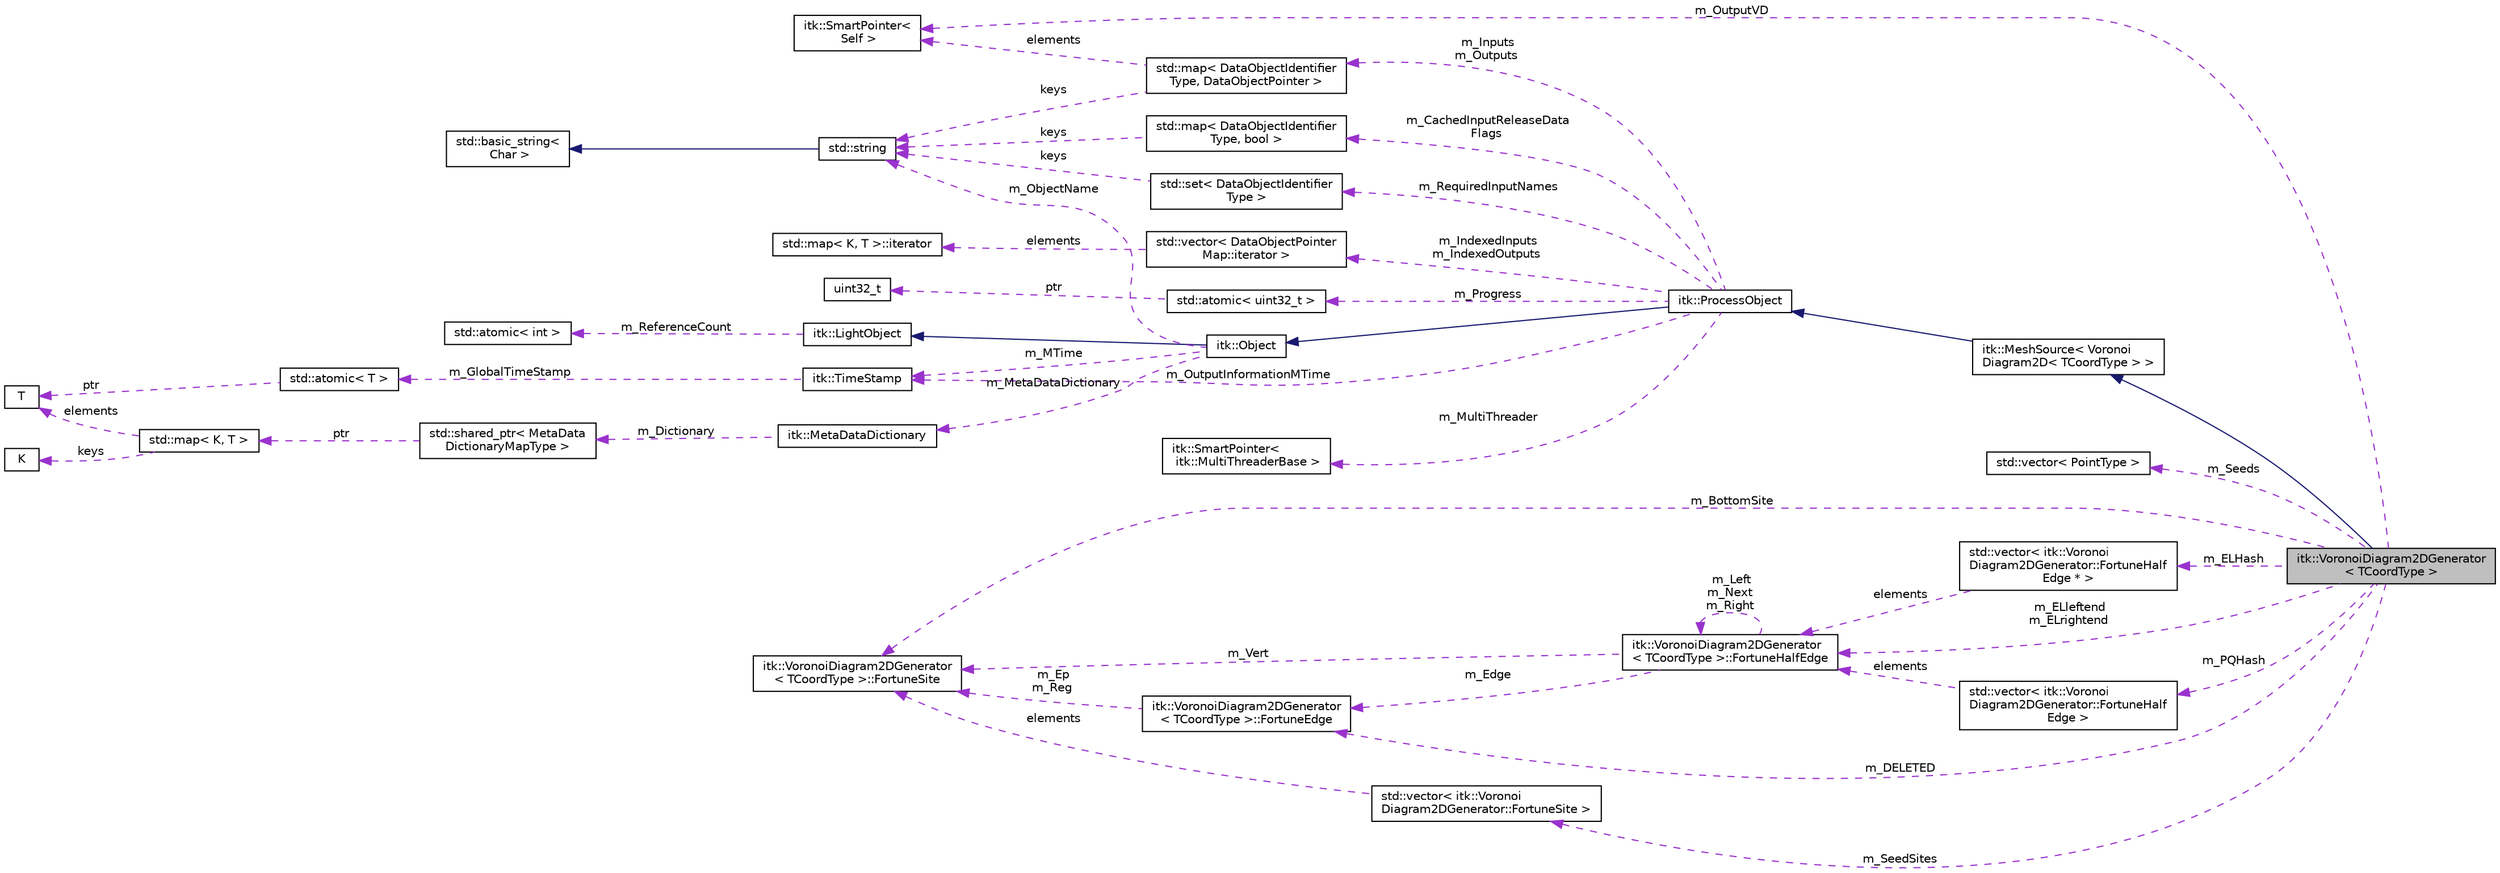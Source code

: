digraph "itk::VoronoiDiagram2DGenerator&lt; TCoordType &gt;"
{
 // LATEX_PDF_SIZE
  edge [fontname="Helvetica",fontsize="10",labelfontname="Helvetica",labelfontsize="10"];
  node [fontname="Helvetica",fontsize="10",shape=record];
  rankdir="LR";
  Node1 [label="itk::VoronoiDiagram2DGenerator\l\< TCoordType \>",height=0.2,width=0.4,color="black", fillcolor="grey75", style="filled", fontcolor="black",tooltip="Implement the Sweep Line Algorithm for the construction of the 2D Voronoi Diagram."];
  Node2 -> Node1 [dir="back",color="midnightblue",fontsize="10",style="solid",fontname="Helvetica"];
  Node2 [label="itk::MeshSource\< Voronoi\lDiagram2D\< TCoordType \> \>",height=0.2,width=0.4,color="black", fillcolor="white", style="filled",URL="$classitk_1_1MeshSource.html",tooltip=" "];
  Node3 -> Node2 [dir="back",color="midnightblue",fontsize="10",style="solid",fontname="Helvetica"];
  Node3 [label="itk::ProcessObject",height=0.2,width=0.4,color="black", fillcolor="white", style="filled",URL="$classitk_1_1ProcessObject.html",tooltip="The base class for all process objects (source, filters, mappers) in the Insight data processing pipe..."];
  Node4 -> Node3 [dir="back",color="midnightblue",fontsize="10",style="solid",fontname="Helvetica"];
  Node4 [label="itk::Object",height=0.2,width=0.4,color="black", fillcolor="white", style="filled",URL="$classitk_1_1Object.html",tooltip="Base class for most ITK classes."];
  Node5 -> Node4 [dir="back",color="midnightblue",fontsize="10",style="solid",fontname="Helvetica"];
  Node5 [label="itk::LightObject",height=0.2,width=0.4,color="black", fillcolor="white", style="filled",URL="$classitk_1_1LightObject.html",tooltip="Light weight base class for most itk classes."];
  Node6 -> Node5 [dir="back",color="darkorchid3",fontsize="10",style="dashed",label=" m_ReferenceCount" ,fontname="Helvetica"];
  Node6 [label="std::atomic\< int \>",height=0.2,width=0.4,color="black", fillcolor="white", style="filled",tooltip=" "];
  Node7 -> Node4 [dir="back",color="darkorchid3",fontsize="10",style="dashed",label=" m_MTime" ,fontname="Helvetica"];
  Node7 [label="itk::TimeStamp",height=0.2,width=0.4,color="black", fillcolor="white", style="filled",URL="$classitk_1_1TimeStamp.html",tooltip="Generate a unique, increasing time value."];
  Node8 -> Node7 [dir="back",color="darkorchid3",fontsize="10",style="dashed",label=" m_GlobalTimeStamp" ,fontname="Helvetica"];
  Node8 [label="std::atomic\< T \>",height=0.2,width=0.4,color="black", fillcolor="white", style="filled",tooltip=" "];
  Node9 -> Node8 [dir="back",color="darkorchid3",fontsize="10",style="dashed",label=" ptr" ,fontname="Helvetica"];
  Node9 [label="T",height=0.2,width=0.4,color="black", fillcolor="white", style="filled",tooltip=" "];
  Node10 -> Node4 [dir="back",color="darkorchid3",fontsize="10",style="dashed",label=" m_MetaDataDictionary" ,fontname="Helvetica"];
  Node10 [label="itk::MetaDataDictionary",height=0.2,width=0.4,color="black", fillcolor="white", style="filled",URL="$classitk_1_1MetaDataDictionary.html",tooltip="Provides a mechanism for storing a collection of arbitrary data types."];
  Node11 -> Node10 [dir="back",color="darkorchid3",fontsize="10",style="dashed",label=" m_Dictionary" ,fontname="Helvetica"];
  Node11 [label="std::shared_ptr\< MetaData\lDictionaryMapType \>",height=0.2,width=0.4,color="black", fillcolor="white", style="filled",tooltip=" "];
  Node12 -> Node11 [dir="back",color="darkorchid3",fontsize="10",style="dashed",label=" ptr" ,fontname="Helvetica"];
  Node12 [label="std::map\< K, T \>",height=0.2,width=0.4,color="black", fillcolor="white", style="filled",tooltip=" "];
  Node13 -> Node12 [dir="back",color="darkorchid3",fontsize="10",style="dashed",label=" keys" ,fontname="Helvetica"];
  Node13 [label="K",height=0.2,width=0.4,color="black", fillcolor="white", style="filled",tooltip=" "];
  Node9 -> Node12 [dir="back",color="darkorchid3",fontsize="10",style="dashed",label=" elements" ,fontname="Helvetica"];
  Node14 -> Node4 [dir="back",color="darkorchid3",fontsize="10",style="dashed",label=" m_ObjectName" ,fontname="Helvetica"];
  Node14 [label="std::string",height=0.2,width=0.4,color="black", fillcolor="white", style="filled",tooltip=" "];
  Node15 -> Node14 [dir="back",color="midnightblue",fontsize="10",style="solid",fontname="Helvetica"];
  Node15 [label="std::basic_string\<\l Char \>",height=0.2,width=0.4,color="black", fillcolor="white", style="filled",tooltip=" "];
  Node7 -> Node3 [dir="back",color="darkorchid3",fontsize="10",style="dashed",label=" m_OutputInformationMTime" ,fontname="Helvetica"];
  Node16 -> Node3 [dir="back",color="darkorchid3",fontsize="10",style="dashed",label=" m_Inputs\nm_Outputs" ,fontname="Helvetica"];
  Node16 [label="std::map\< DataObjectIdentifier\lType, DataObjectPointer \>",height=0.2,width=0.4,color="black", fillcolor="white", style="filled",tooltip=" "];
  Node14 -> Node16 [dir="back",color="darkorchid3",fontsize="10",style="dashed",label=" keys" ,fontname="Helvetica"];
  Node17 -> Node16 [dir="back",color="darkorchid3",fontsize="10",style="dashed",label=" elements" ,fontname="Helvetica"];
  Node17 [label="itk::SmartPointer\<\l Self \>",height=0.2,width=0.4,color="black", fillcolor="white", style="filled",URL="$classitk_1_1SmartPointer.html",tooltip=" "];
  Node18 -> Node3 [dir="back",color="darkorchid3",fontsize="10",style="dashed",label=" m_IndexedInputs\nm_IndexedOutputs" ,fontname="Helvetica"];
  Node18 [label="std::vector\< DataObjectPointer\lMap::iterator \>",height=0.2,width=0.4,color="black", fillcolor="white", style="filled",tooltip=" "];
  Node19 -> Node18 [dir="back",color="darkorchid3",fontsize="10",style="dashed",label=" elements" ,fontname="Helvetica"];
  Node19 [label="std::map\< K, T \>::iterator",height=0.2,width=0.4,color="black", fillcolor="white", style="filled",tooltip=" "];
  Node20 -> Node3 [dir="back",color="darkorchid3",fontsize="10",style="dashed",label=" m_CachedInputReleaseData\lFlags" ,fontname="Helvetica"];
  Node20 [label="std::map\< DataObjectIdentifier\lType, bool \>",height=0.2,width=0.4,color="black", fillcolor="white", style="filled",tooltip=" "];
  Node14 -> Node20 [dir="back",color="darkorchid3",fontsize="10",style="dashed",label=" keys" ,fontname="Helvetica"];
  Node21 -> Node3 [dir="back",color="darkorchid3",fontsize="10",style="dashed",label=" m_RequiredInputNames" ,fontname="Helvetica"];
  Node21 [label="std::set\< DataObjectIdentifier\lType \>",height=0.2,width=0.4,color="black", fillcolor="white", style="filled",tooltip=" "];
  Node14 -> Node21 [dir="back",color="darkorchid3",fontsize="10",style="dashed",label=" keys" ,fontname="Helvetica"];
  Node22 -> Node3 [dir="back",color="darkorchid3",fontsize="10",style="dashed",label=" m_Progress" ,fontname="Helvetica"];
  Node22 [label="std::atomic\< uint32_t \>",height=0.2,width=0.4,color="black", fillcolor="white", style="filled",tooltip=" "];
  Node23 -> Node22 [dir="back",color="darkorchid3",fontsize="10",style="dashed",label=" ptr" ,fontname="Helvetica"];
  Node23 [label="uint32_t",height=0.2,width=0.4,color="black", fillcolor="white", style="filled",tooltip=" "];
  Node24 -> Node3 [dir="back",color="darkorchid3",fontsize="10",style="dashed",label=" m_MultiThreader" ,fontname="Helvetica"];
  Node24 [label="itk::SmartPointer\<\l itk::MultiThreaderBase \>",height=0.2,width=0.4,color="black", fillcolor="white", style="filled",URL="$classitk_1_1SmartPointer.html",tooltip=" "];
  Node17 -> Node1 [dir="back",color="darkorchid3",fontsize="10",style="dashed",label=" m_OutputVD" ,fontname="Helvetica"];
  Node25 -> Node1 [dir="back",color="darkorchid3",fontsize="10",style="dashed",label=" m_Seeds" ,fontname="Helvetica"];
  Node25 [label="std::vector\< PointType \>",height=0.2,width=0.4,color="black", fillcolor="white", style="filled",tooltip=" "];
  Node26 -> Node1 [dir="back",color="darkorchid3",fontsize="10",style="dashed",label=" m_BottomSite" ,fontname="Helvetica"];
  Node26 [label="itk::VoronoiDiagram2DGenerator\l\< TCoordType \>::FortuneSite",height=0.2,width=0.4,color="black", fillcolor="white", style="filled",URL="$classitk_1_1VoronoiDiagram2DGenerator_1_1FortuneSite.html",tooltip="Small data structures for Fortune's Method and some public variables/methods not for external access."];
  Node27 -> Node1 [dir="back",color="darkorchid3",fontsize="10",style="dashed",label=" m_PQHash" ,fontname="Helvetica"];
  Node27 [label="std::vector\< itk::Voronoi\lDiagram2DGenerator::FortuneHalf\lEdge \>",height=0.2,width=0.4,color="black", fillcolor="white", style="filled",tooltip=" "];
  Node28 -> Node27 [dir="back",color="darkorchid3",fontsize="10",style="dashed",label=" elements" ,fontname="Helvetica"];
  Node28 [label="itk::VoronoiDiagram2DGenerator\l\< TCoordType \>::FortuneHalfEdge",height=0.2,width=0.4,color="black", fillcolor="white", style="filled",URL="$classitk_1_1VoronoiDiagram2DGenerator_1_1FortuneHalfEdge.html",tooltip=" "];
  Node28 -> Node28 [dir="back",color="darkorchid3",fontsize="10",style="dashed",label=" m_Left\nm_Next\nm_Right" ,fontname="Helvetica"];
  Node29 -> Node28 [dir="back",color="darkorchid3",fontsize="10",style="dashed",label=" m_Edge" ,fontname="Helvetica"];
  Node29 [label="itk::VoronoiDiagram2DGenerator\l\< TCoordType \>::FortuneEdge",height=0.2,width=0.4,color="black", fillcolor="white", style="filled",URL="$classitk_1_1VoronoiDiagram2DGenerator_1_1FortuneEdge.html",tooltip=" "];
  Node26 -> Node29 [dir="back",color="darkorchid3",fontsize="10",style="dashed",label=" m_Ep\nm_Reg" ,fontname="Helvetica"];
  Node26 -> Node28 [dir="back",color="darkorchid3",fontsize="10",style="dashed",label=" m_Vert" ,fontname="Helvetica"];
  Node28 -> Node1 [dir="back",color="darkorchid3",fontsize="10",style="dashed",label=" m_ELleftend\nm_ELrightend" ,fontname="Helvetica"];
  Node30 -> Node1 [dir="back",color="darkorchid3",fontsize="10",style="dashed",label=" m_ELHash" ,fontname="Helvetica"];
  Node30 [label="std::vector\< itk::Voronoi\lDiagram2DGenerator::FortuneHalf\lEdge * \>",height=0.2,width=0.4,color="black", fillcolor="white", style="filled",tooltip=" "];
  Node28 -> Node30 [dir="back",color="darkorchid3",fontsize="10",style="dashed",label=" elements" ,fontname="Helvetica"];
  Node29 -> Node1 [dir="back",color="darkorchid3",fontsize="10",style="dashed",label=" m_DELETED" ,fontname="Helvetica"];
  Node31 -> Node1 [dir="back",color="darkorchid3",fontsize="10",style="dashed",label=" m_SeedSites" ,fontname="Helvetica"];
  Node31 [label="std::vector\< itk::Voronoi\lDiagram2DGenerator::FortuneSite \>",height=0.2,width=0.4,color="black", fillcolor="white", style="filled",tooltip=" "];
  Node26 -> Node31 [dir="back",color="darkorchid3",fontsize="10",style="dashed",label=" elements" ,fontname="Helvetica"];
}
